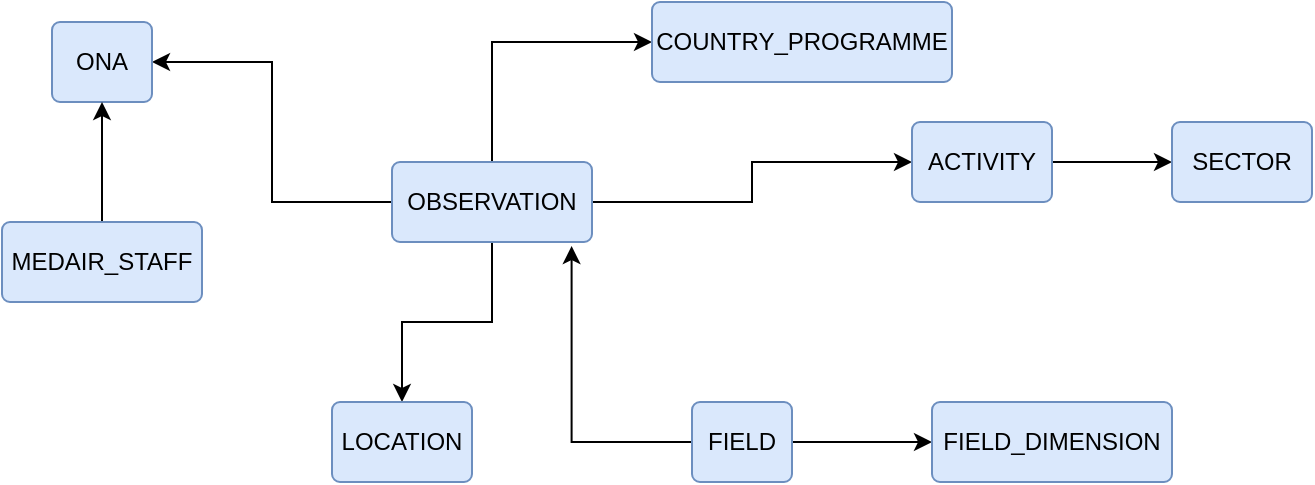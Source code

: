 <mxfile version="14.4.4" type="github">
  <diagram id="NZr3LmJ7zXBB8AUWMbsr" name="Page-1">
    <mxGraphModel dx="782" dy="469" grid="1" gridSize="10" guides="1" tooltips="1" connect="1" arrows="1" fold="1" page="1" pageScale="1" pageWidth="3300" pageHeight="4681" math="0" shadow="0">
      <root>
        <mxCell id="0" />
        <mxCell id="1" parent="0" />
        <mxCell id="22OhDzC54vz710xvA811-4" style="edgeStyle=orthogonalEdgeStyle;rounded=0;orthogonalLoop=1;jettySize=auto;html=1;exitX=0.5;exitY=1;exitDx=0;exitDy=0;" edge="1" parent="1" source="22OhDzC54vz710xvA811-1" target="22OhDzC54vz710xvA811-3">
          <mxGeometry relative="1" as="geometry" />
        </mxCell>
        <mxCell id="22OhDzC54vz710xvA811-6" style="edgeStyle=orthogonalEdgeStyle;rounded=0;orthogonalLoop=1;jettySize=auto;html=1;exitX=1;exitY=0.5;exitDx=0;exitDy=0;entryX=0;entryY=0.5;entryDx=0;entryDy=0;" edge="1" parent="1" source="22OhDzC54vz710xvA811-1" target="22OhDzC54vz710xvA811-5">
          <mxGeometry relative="1" as="geometry" />
        </mxCell>
        <mxCell id="22OhDzC54vz710xvA811-8" style="edgeStyle=orthogonalEdgeStyle;rounded=0;orthogonalLoop=1;jettySize=auto;html=1;exitX=0.5;exitY=0;exitDx=0;exitDy=0;entryX=0;entryY=0.5;entryDx=0;entryDy=0;" edge="1" parent="1" source="22OhDzC54vz710xvA811-1" target="22OhDzC54vz710xvA811-7">
          <mxGeometry relative="1" as="geometry" />
        </mxCell>
        <mxCell id="22OhDzC54vz710xvA811-10" style="edgeStyle=orthogonalEdgeStyle;rounded=0;orthogonalLoop=1;jettySize=auto;html=1;exitX=0;exitY=0.5;exitDx=0;exitDy=0;entryX=1;entryY=0.5;entryDx=0;entryDy=0;" edge="1" parent="1" source="22OhDzC54vz710xvA811-1" target="22OhDzC54vz710xvA811-9">
          <mxGeometry relative="1" as="geometry" />
        </mxCell>
        <mxCell id="22OhDzC54vz710xvA811-1" value="OBSERVATION" style="rounded=1;arcSize=10;whiteSpace=wrap;html=1;align=center;fillColor=#dae8fc;strokeColor=#6c8ebf;" vertex="1" parent="1">
          <mxGeometry x="370" y="160" width="100" height="40" as="geometry" />
        </mxCell>
        <mxCell id="22OhDzC54vz710xvA811-2" style="edgeStyle=orthogonalEdgeStyle;rounded=0;orthogonalLoop=1;jettySize=auto;html=1;exitX=0.5;exitY=1;exitDx=0;exitDy=0;" edge="1" parent="1" source="22OhDzC54vz710xvA811-1" target="22OhDzC54vz710xvA811-1">
          <mxGeometry relative="1" as="geometry" />
        </mxCell>
        <mxCell id="22OhDzC54vz710xvA811-3" value="LOCATION" style="rounded=1;arcSize=10;whiteSpace=wrap;html=1;align=center;fillColor=#dae8fc;strokeColor=#6c8ebf;" vertex="1" parent="1">
          <mxGeometry x="340" y="280" width="70" height="40" as="geometry" />
        </mxCell>
        <mxCell id="22OhDzC54vz710xvA811-19" style="edgeStyle=orthogonalEdgeStyle;rounded=0;orthogonalLoop=1;jettySize=auto;html=1;exitX=1;exitY=0.5;exitDx=0;exitDy=0;entryX=0;entryY=0.5;entryDx=0;entryDy=0;" edge="1" parent="1" source="22OhDzC54vz710xvA811-5" target="22OhDzC54vz710xvA811-18">
          <mxGeometry relative="1" as="geometry" />
        </mxCell>
        <mxCell id="22OhDzC54vz710xvA811-5" value="ACTIVITY" style="rounded=1;arcSize=10;whiteSpace=wrap;html=1;align=center;fillColor=#dae8fc;strokeColor=#6c8ebf;" vertex="1" parent="1">
          <mxGeometry x="630" y="140" width="70" height="40" as="geometry" />
        </mxCell>
        <mxCell id="22OhDzC54vz710xvA811-7" value="COUNTRY_PROGRAMME" style="rounded=1;arcSize=10;whiteSpace=wrap;html=1;align=center;fillColor=#dae8fc;strokeColor=#6c8ebf;" vertex="1" parent="1">
          <mxGeometry x="500" y="80" width="150" height="40" as="geometry" />
        </mxCell>
        <mxCell id="22OhDzC54vz710xvA811-9" value="ONA" style="rounded=1;arcSize=10;whiteSpace=wrap;html=1;align=center;fillColor=#dae8fc;strokeColor=#6c8ebf;" vertex="1" parent="1">
          <mxGeometry x="200" y="90" width="50" height="40" as="geometry" />
        </mxCell>
        <mxCell id="22OhDzC54vz710xvA811-13" style="edgeStyle=orthogonalEdgeStyle;rounded=0;orthogonalLoop=1;jettySize=auto;html=1;exitX=0.5;exitY=0;exitDx=0;exitDy=0;entryX=0.5;entryY=1;entryDx=0;entryDy=0;" edge="1" parent="1" source="22OhDzC54vz710xvA811-12" target="22OhDzC54vz710xvA811-9">
          <mxGeometry relative="1" as="geometry" />
        </mxCell>
        <mxCell id="22OhDzC54vz710xvA811-12" value="MEDAIR_STAFF" style="rounded=1;arcSize=10;whiteSpace=wrap;html=1;align=center;fillColor=#dae8fc;strokeColor=#6c8ebf;" vertex="1" parent="1">
          <mxGeometry x="175" y="190" width="100" height="40" as="geometry" />
        </mxCell>
        <mxCell id="22OhDzC54vz710xvA811-16" style="edgeStyle=orthogonalEdgeStyle;rounded=0;orthogonalLoop=1;jettySize=auto;html=1;exitX=1;exitY=0.5;exitDx=0;exitDy=0;entryX=0;entryY=0.5;entryDx=0;entryDy=0;" edge="1" parent="1" source="22OhDzC54vz710xvA811-14" target="22OhDzC54vz710xvA811-15">
          <mxGeometry relative="1" as="geometry" />
        </mxCell>
        <mxCell id="22OhDzC54vz710xvA811-17" style="edgeStyle=orthogonalEdgeStyle;rounded=0;orthogonalLoop=1;jettySize=auto;html=1;exitX=0;exitY=0.5;exitDx=0;exitDy=0;entryX=0.898;entryY=1.051;entryDx=0;entryDy=0;entryPerimeter=0;" edge="1" parent="1" source="22OhDzC54vz710xvA811-14" target="22OhDzC54vz710xvA811-1">
          <mxGeometry relative="1" as="geometry" />
        </mxCell>
        <mxCell id="22OhDzC54vz710xvA811-14" value="FIELD" style="rounded=1;arcSize=10;whiteSpace=wrap;html=1;align=center;fillColor=#dae8fc;strokeColor=#6c8ebf;" vertex="1" parent="1">
          <mxGeometry x="520" y="280" width="50" height="40" as="geometry" />
        </mxCell>
        <mxCell id="22OhDzC54vz710xvA811-15" value="FIELD_DIMENSION" style="rounded=1;arcSize=10;whiteSpace=wrap;html=1;align=center;fillColor=#dae8fc;strokeColor=#6c8ebf;" vertex="1" parent="1">
          <mxGeometry x="640" y="280" width="120" height="40" as="geometry" />
        </mxCell>
        <mxCell id="22OhDzC54vz710xvA811-18" value="SECTOR" style="rounded=1;arcSize=10;whiteSpace=wrap;html=1;align=center;fillColor=#dae8fc;strokeColor=#6c8ebf;" vertex="1" parent="1">
          <mxGeometry x="760" y="140" width="70" height="40" as="geometry" />
        </mxCell>
      </root>
    </mxGraphModel>
  </diagram>
</mxfile>
